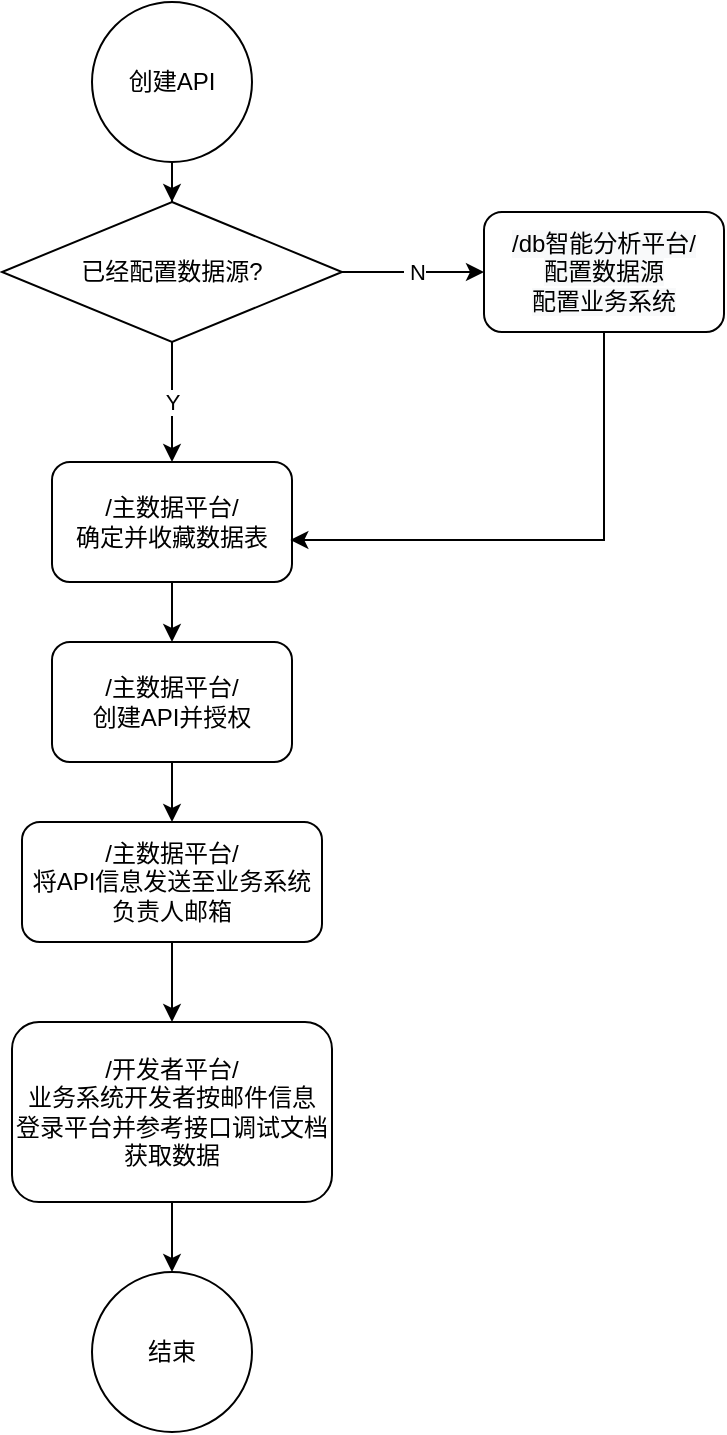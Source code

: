 <mxfile version="20.0.1" type="github">
  <diagram id="gGZqO4SjhCmC90gG7sTD" name="Page-1">
    <mxGraphModel dx="1038" dy="579" grid="1" gridSize="10" guides="1" tooltips="1" connect="1" arrows="1" fold="1" page="1" pageScale="1" pageWidth="827" pageHeight="1169" math="0" shadow="0">
      <root>
        <mxCell id="0" />
        <mxCell id="1" parent="0" />
        <mxCell id="agtTJ_08smOtFbx8_Q8--20" value="" style="edgeStyle=orthogonalEdgeStyle;rounded=0;orthogonalLoop=1;jettySize=auto;html=1;" edge="1" parent="1" source="agtTJ_08smOtFbx8_Q8--1" target="agtTJ_08smOtFbx8_Q8--19">
          <mxGeometry relative="1" as="geometry" />
        </mxCell>
        <mxCell id="agtTJ_08smOtFbx8_Q8--1" value="创建API" style="ellipse;whiteSpace=wrap;html=1;aspect=fixed;" vertex="1" parent="1">
          <mxGeometry x="374" y="10" width="80" height="80" as="geometry" />
        </mxCell>
        <mxCell id="agtTJ_08smOtFbx8_Q8--2" value="结束" style="ellipse;whiteSpace=wrap;html=1;aspect=fixed;" vertex="1" parent="1">
          <mxGeometry x="374" y="645" width="80" height="80" as="geometry" />
        </mxCell>
        <mxCell id="agtTJ_08smOtFbx8_Q8--7" value="Y" style="edgeStyle=orthogonalEdgeStyle;rounded=0;orthogonalLoop=1;jettySize=auto;html=1;exitX=0.5;exitY=1;exitDx=0;exitDy=0;" edge="1" parent="1" source="agtTJ_08smOtFbx8_Q8--19" target="agtTJ_08smOtFbx8_Q8--6">
          <mxGeometry relative="1" as="geometry">
            <mxPoint x="430" y="180" as="sourcePoint" />
          </mxGeometry>
        </mxCell>
        <mxCell id="agtTJ_08smOtFbx8_Q8--18" value="&amp;nbsp;N" style="edgeStyle=orthogonalEdgeStyle;rounded=0;orthogonalLoop=1;jettySize=auto;html=1;exitX=1;exitY=0.5;exitDx=0;exitDy=0;" edge="1" parent="1" source="agtTJ_08smOtFbx8_Q8--19" target="agtTJ_08smOtFbx8_Q8--17">
          <mxGeometry relative="1" as="geometry">
            <mxPoint x="474" y="150" as="sourcePoint" />
          </mxGeometry>
        </mxCell>
        <mxCell id="agtTJ_08smOtFbx8_Q8--9" value="" style="edgeStyle=orthogonalEdgeStyle;rounded=0;orthogonalLoop=1;jettySize=auto;html=1;exitX=0.5;exitY=1;exitDx=0;exitDy=0;" edge="1" parent="1" source="agtTJ_08smOtFbx8_Q8--6" target="agtTJ_08smOtFbx8_Q8--8">
          <mxGeometry relative="1" as="geometry">
            <mxPoint x="418" y="350" as="sourcePoint" />
          </mxGeometry>
        </mxCell>
        <mxCell id="agtTJ_08smOtFbx8_Q8--6" value="/主数据平台/&lt;br&gt;确定并收藏数据表" style="whiteSpace=wrap;html=1;rounded=1;" vertex="1" parent="1">
          <mxGeometry x="354" y="240" width="120" height="60" as="geometry" />
        </mxCell>
        <mxCell id="agtTJ_08smOtFbx8_Q8--11" value="" style="edgeStyle=orthogonalEdgeStyle;rounded=0;orthogonalLoop=1;jettySize=auto;html=1;" edge="1" parent="1" source="agtTJ_08smOtFbx8_Q8--8" target="agtTJ_08smOtFbx8_Q8--10">
          <mxGeometry relative="1" as="geometry" />
        </mxCell>
        <mxCell id="agtTJ_08smOtFbx8_Q8--8" value="/主数据平台/&lt;br&gt;创建API并授权" style="whiteSpace=wrap;html=1;rounded=1;" vertex="1" parent="1">
          <mxGeometry x="354" y="330" width="120" height="60" as="geometry" />
        </mxCell>
        <mxCell id="agtTJ_08smOtFbx8_Q8--15" value="" style="edgeStyle=orthogonalEdgeStyle;rounded=0;orthogonalLoop=1;jettySize=auto;html=1;" edge="1" parent="1" source="agtTJ_08smOtFbx8_Q8--10" target="agtTJ_08smOtFbx8_Q8--14">
          <mxGeometry relative="1" as="geometry" />
        </mxCell>
        <mxCell id="agtTJ_08smOtFbx8_Q8--10" value="/主数据平台/&lt;br&gt;将API信息发送至业务系统负责人邮箱" style="whiteSpace=wrap;html=1;rounded=1;" vertex="1" parent="1">
          <mxGeometry x="339" y="420" width="150" height="60" as="geometry" />
        </mxCell>
        <mxCell id="agtTJ_08smOtFbx8_Q8--16" value="" style="edgeStyle=orthogonalEdgeStyle;rounded=0;orthogonalLoop=1;jettySize=auto;html=1;" edge="1" parent="1" source="agtTJ_08smOtFbx8_Q8--14" target="agtTJ_08smOtFbx8_Q8--2">
          <mxGeometry relative="1" as="geometry" />
        </mxCell>
        <mxCell id="agtTJ_08smOtFbx8_Q8--14" value="/开发者平台/&lt;br&gt;业务系统开发者按邮件信息&lt;br&gt;登录平台并参考接口调试文档获取数据" style="whiteSpace=wrap;html=1;rounded=1;" vertex="1" parent="1">
          <mxGeometry x="334" y="520" width="160" height="90" as="geometry" />
        </mxCell>
        <mxCell id="agtTJ_08smOtFbx8_Q8--23" style="edgeStyle=orthogonalEdgeStyle;rounded=0;orthogonalLoop=1;jettySize=auto;html=1;exitX=0.5;exitY=1;exitDx=0;exitDy=0;entryX=0.993;entryY=0.65;entryDx=0;entryDy=0;entryPerimeter=0;" edge="1" parent="1" source="agtTJ_08smOtFbx8_Q8--17" target="agtTJ_08smOtFbx8_Q8--6">
          <mxGeometry relative="1" as="geometry" />
        </mxCell>
        <mxCell id="agtTJ_08smOtFbx8_Q8--17" value="&lt;span style=&quot;color: rgb(0, 0, 0); font-family: Helvetica; font-size: 12px; font-style: normal; font-variant-ligatures: normal; font-variant-caps: normal; font-weight: 400; letter-spacing: normal; orphans: 2; text-align: center; text-indent: 0px; text-transform: none; widows: 2; word-spacing: 0px; -webkit-text-stroke-width: 0px; background-color: rgb(248, 249, 250); text-decoration-thickness: initial; text-decoration-style: initial; text-decoration-color: initial; float: none; display: inline !important;&quot;&gt;/db智能分析平台/&lt;/span&gt;&lt;br style=&quot;color: rgb(0, 0, 0); font-family: Helvetica; font-size: 12px; font-style: normal; font-variant-ligatures: normal; font-variant-caps: normal; font-weight: 400; letter-spacing: normal; orphans: 2; text-align: center; text-indent: 0px; text-transform: none; widows: 2; word-spacing: 0px; -webkit-text-stroke-width: 0px; background-color: rgb(248, 249, 250); text-decoration-thickness: initial; text-decoration-style: initial; text-decoration-color: initial;&quot;&gt;&lt;span style=&quot;color: rgb(0, 0, 0); font-family: Helvetica; font-size: 12px; font-style: normal; font-variant-ligatures: normal; font-variant-caps: normal; font-weight: 400; letter-spacing: normal; orphans: 2; text-align: center; text-indent: 0px; text-transform: none; widows: 2; word-spacing: 0px; -webkit-text-stroke-width: 0px; background-color: rgb(248, 249, 250); text-decoration-thickness: initial; text-decoration-style: initial; text-decoration-color: initial; float: none; display: inline !important;&quot;&gt;配置数据源&lt;/span&gt;&lt;br style=&quot;color: rgb(0, 0, 0); font-family: Helvetica; font-size: 12px; font-style: normal; font-variant-ligatures: normal; font-variant-caps: normal; font-weight: 400; letter-spacing: normal; orphans: 2; text-align: center; text-indent: 0px; text-transform: none; widows: 2; word-spacing: 0px; -webkit-text-stroke-width: 0px; background-color: rgb(248, 249, 250); text-decoration-thickness: initial; text-decoration-style: initial; text-decoration-color: initial;&quot;&gt;&lt;span style=&quot;color: rgb(0, 0, 0); font-family: Helvetica; font-size: 12px; font-style: normal; font-variant-ligatures: normal; font-variant-caps: normal; font-weight: 400; letter-spacing: normal; orphans: 2; text-align: center; text-indent: 0px; text-transform: none; widows: 2; word-spacing: 0px; -webkit-text-stroke-width: 0px; background-color: rgb(248, 249, 250); text-decoration-thickness: initial; text-decoration-style: initial; text-decoration-color: initial; float: none; display: inline !important;&quot;&gt;配置业务系统&lt;/span&gt;" style="whiteSpace=wrap;html=1;rounded=1;" vertex="1" parent="1">
          <mxGeometry x="570" y="115" width="120" height="60" as="geometry" />
        </mxCell>
        <mxCell id="agtTJ_08smOtFbx8_Q8--19" value="&lt;span style=&quot;&quot;&gt;已经配置数据源?&lt;/span&gt;" style="rhombus;whiteSpace=wrap;html=1;" vertex="1" parent="1">
          <mxGeometry x="329" y="110" width="170" height="70" as="geometry" />
        </mxCell>
      </root>
    </mxGraphModel>
  </diagram>
</mxfile>
